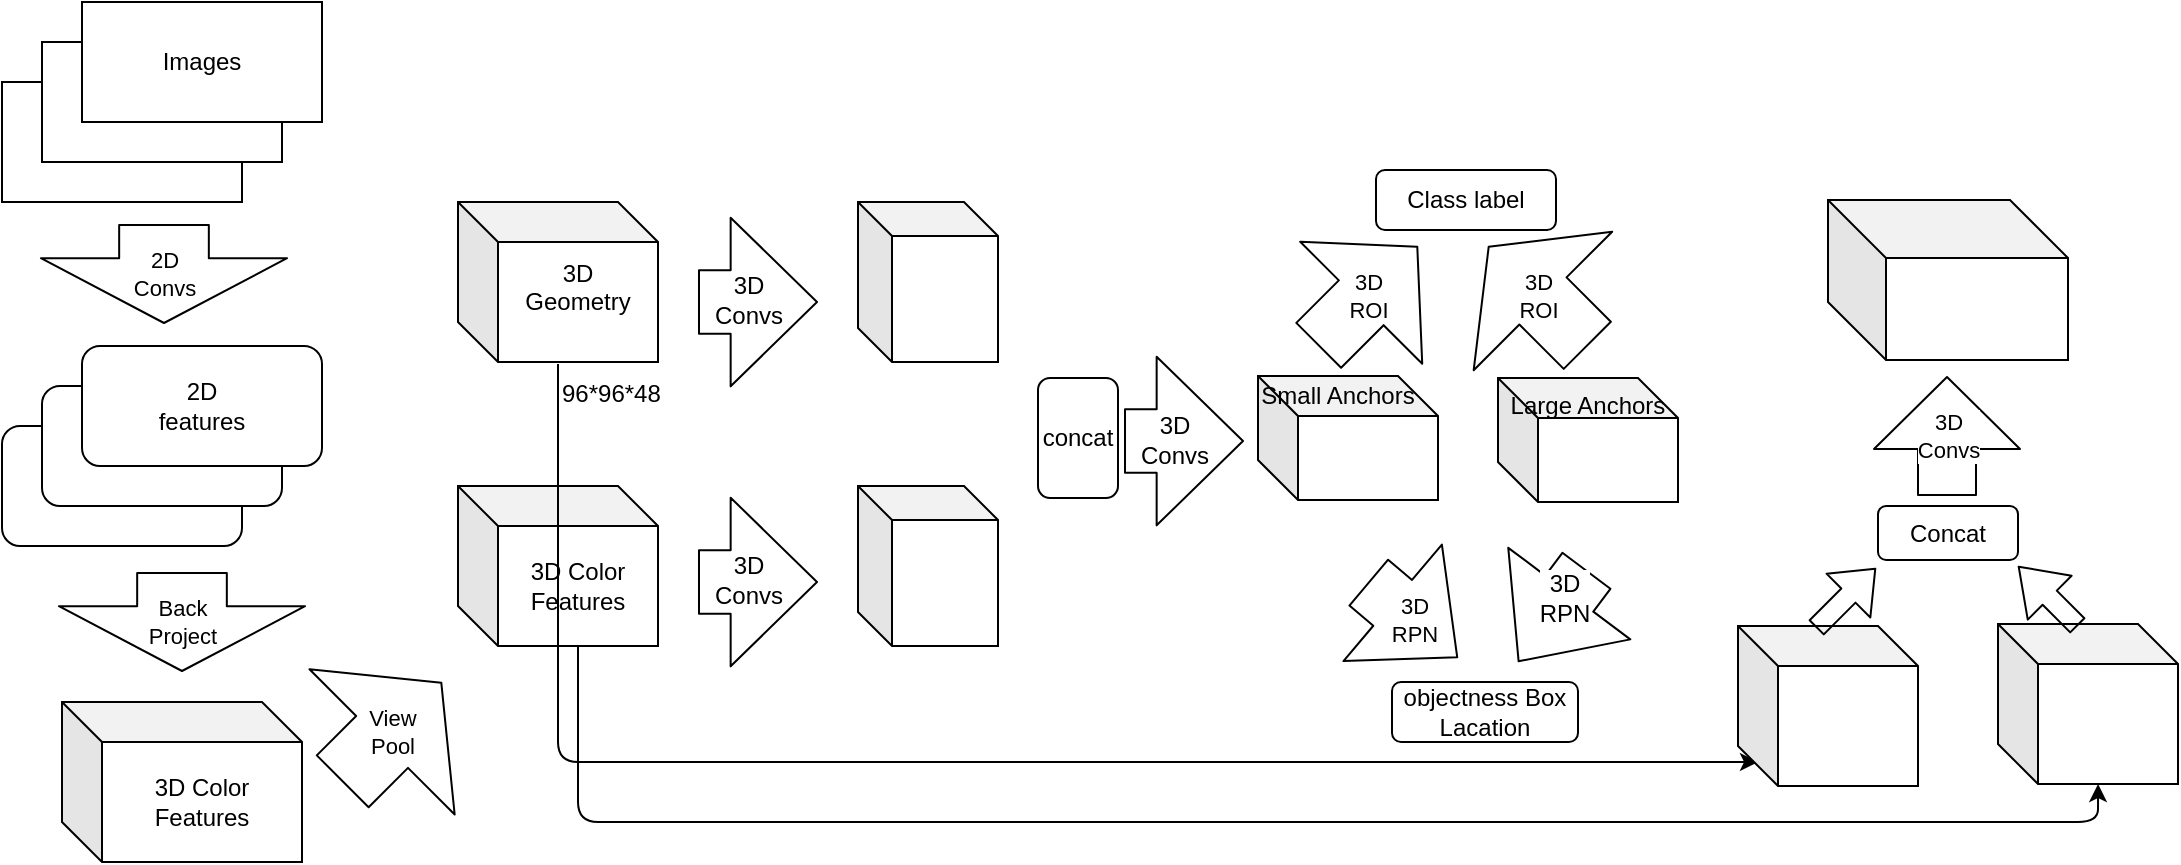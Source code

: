 <mxfile version="11.0.2" type="github"><diagram id="8dTToDnn2G2WXomE8Tt0" name="Page-1"><mxGraphModel dx="1102" dy="535" grid="1" gridSize="10" guides="1" tooltips="1" connect="1" arrows="1" fold="1" page="1" pageScale="1" pageWidth="827" pageHeight="1169" math="0" shadow="0"><root><mxCell id="0"/><mxCell id="1" parent="0"/><mxCell id="JRq2Q3PBXSEXSQGoBKzm-36" value="3D&lt;br&gt;ROI" style="shape=flexArrow;endArrow=classic;html=1;endWidth=63.611;endSize=12.45;width=33.333;" parent="1" edge="1"><mxGeometry width="50" height="50" relative="1" as="geometry"><mxPoint x="805" y="192" as="sourcePoint"/><mxPoint x="755" y="142" as="targetPoint"/></mxGeometry></mxCell><mxCell id="JRq2Q3PBXSEXSQGoBKzm-1" value="" style="rounded=0;whiteSpace=wrap;html=1;" parent="1" vertex="1"><mxGeometry x="12" y="60" width="120" height="60" as="geometry"/></mxCell><mxCell id="JRq2Q3PBXSEXSQGoBKzm-2" value="" style="rounded=0;whiteSpace=wrap;html=1;" parent="1" vertex="1"><mxGeometry x="32" y="40" width="120" height="60" as="geometry"/></mxCell><mxCell id="JRq2Q3PBXSEXSQGoBKzm-3" value="Images" style="rounded=0;whiteSpace=wrap;html=1;" parent="1" vertex="1"><mxGeometry x="52" y="20" width="120" height="60" as="geometry"/></mxCell><mxCell id="JRq2Q3PBXSEXSQGoBKzm-4" value="2D&lt;br&gt;Convs" style="shape=flexArrow;endArrow=classic;html=1;endWidth=77.241;endSize=10.469;width=44.828;" parent="1" edge="1"><mxGeometry width="50" height="50" relative="1" as="geometry"><mxPoint x="93" y="131" as="sourcePoint"/><mxPoint x="93" y="181" as="targetPoint"/></mxGeometry></mxCell><mxCell id="JRq2Q3PBXSEXSQGoBKzm-5" value="" style="rounded=1;whiteSpace=wrap;html=1;" parent="1" vertex="1"><mxGeometry x="12" y="232" width="120" height="60" as="geometry"/></mxCell><mxCell id="JRq2Q3PBXSEXSQGoBKzm-6" value="" style="rounded=1;whiteSpace=wrap;html=1;" parent="1" vertex="1"><mxGeometry x="32" y="212" width="120" height="60" as="geometry"/></mxCell><mxCell id="JRq2Q3PBXSEXSQGoBKzm-7" value="2D&lt;br&gt;features" style="rounded=1;whiteSpace=wrap;html=1;" parent="1" vertex="1"><mxGeometry x="52" y="192" width="120" height="60" as="geometry"/></mxCell><mxCell id="JRq2Q3PBXSEXSQGoBKzm-8" value="Back&lt;br&gt;Project" style="shape=flexArrow;endArrow=classic;html=1;endWidth=77.241;endSize=10.469;width=44.828;" parent="1" edge="1"><mxGeometry width="50" height="50" relative="1" as="geometry"><mxPoint x="102" y="305" as="sourcePoint"/><mxPoint x="102" y="355" as="targetPoint"/></mxGeometry></mxCell><mxCell id="JRq2Q3PBXSEXSQGoBKzm-9" value="3D Color&lt;br&gt;Features" style="shape=cube;whiteSpace=wrap;html=1;boundedLbl=1;backgroundOutline=1;darkOpacity=0.05;darkOpacity2=0.1;" parent="1" vertex="1"><mxGeometry x="42" y="370" width="120" height="80" as="geometry"/></mxCell><mxCell id="JRq2Q3PBXSEXSQGoBKzm-10" value="View&lt;br&gt;Pool" style="shape=flexArrow;endArrow=classic;html=1;endWidth=65;endSize=13.625;width=36.667;" parent="1" edge="1"><mxGeometry width="50" height="50" relative="1" as="geometry"><mxPoint x="182" y="410" as="sourcePoint"/><mxPoint x="232" y="360" as="targetPoint"/></mxGeometry></mxCell><mxCell id="JRq2Q3PBXSEXSQGoBKzm-12" value="3D&lt;br&gt;Geometry&lt;br&gt;&amp;nbsp; &amp;nbsp;&amp;nbsp;" style="shape=cube;whiteSpace=wrap;html=1;boundedLbl=1;backgroundOutline=1;darkOpacity=0.05;darkOpacity2=0.1;" parent="1" vertex="1"><mxGeometry x="240" y="120" width="100" height="80" as="geometry"/></mxCell><mxCell id="JRq2Q3PBXSEXSQGoBKzm-13" value="3D Color&lt;br&gt;Features" style="shape=cube;whiteSpace=wrap;html=1;boundedLbl=1;backgroundOutline=1;darkOpacity=0.05;darkOpacity2=0.1;" parent="1" vertex="1"><mxGeometry x="240" y="262" width="100" height="80" as="geometry"/></mxCell><mxCell id="JRq2Q3PBXSEXSQGoBKzm-14" value="96*96*48" style="text;html=1;" parent="1" vertex="1"><mxGeometry x="290" y="202" width="70" height="30" as="geometry"/></mxCell><mxCell id="JRq2Q3PBXSEXSQGoBKzm-15" value="" style="shape=flexArrow;endArrow=classic;html=1;endWidth=51.667;endSize=14.058;width=31.667;" parent="1" edge="1"><mxGeometry width="50" height="50" relative="1" as="geometry"><mxPoint x="360" y="170" as="sourcePoint"/><mxPoint x="420" y="170" as="targetPoint"/></mxGeometry></mxCell><mxCell id="JRq2Q3PBXSEXSQGoBKzm-16" value="3D&lt;br&gt;Convs" style="text;html=1;resizable=0;points=[];align=center;verticalAlign=middle;labelBackgroundColor=#ffffff;" parent="JRq2Q3PBXSEXSQGoBKzm-15" vertex="1" connectable="0"><mxGeometry x="-0.183" y="13" relative="1" as="geometry"><mxPoint y="12" as="offset"/></mxGeometry></mxCell><mxCell id="JRq2Q3PBXSEXSQGoBKzm-17" value="" style="shape=flexArrow;endArrow=classic;html=1;endWidth=51.667;endSize=14.058;width=31.667;" parent="1" edge="1"><mxGeometry width="50" height="50" relative="1" as="geometry"><mxPoint x="360" y="310" as="sourcePoint"/><mxPoint x="420" y="310" as="targetPoint"/></mxGeometry></mxCell><mxCell id="JRq2Q3PBXSEXSQGoBKzm-18" value="3D&lt;br&gt;Convs" style="text;html=1;resizable=0;points=[];align=center;verticalAlign=middle;labelBackgroundColor=#ffffff;" parent="JRq2Q3PBXSEXSQGoBKzm-17" vertex="1" connectable="0"><mxGeometry x="-0.183" y="13" relative="1" as="geometry"><mxPoint y="12" as="offset"/></mxGeometry></mxCell><mxCell id="JRq2Q3PBXSEXSQGoBKzm-19" value="" style="shape=cube;whiteSpace=wrap;html=1;boundedLbl=1;backgroundOutline=1;darkOpacity=0.05;darkOpacity2=0.1;size=17;" parent="1" vertex="1"><mxGeometry x="440" y="120" width="70" height="80" as="geometry"/></mxCell><mxCell id="JRq2Q3PBXSEXSQGoBKzm-22" value="" style="shape=cube;whiteSpace=wrap;html=1;boundedLbl=1;backgroundOutline=1;darkOpacity=0.05;darkOpacity2=0.1;size=17;" parent="1" vertex="1"><mxGeometry x="440" y="262" width="70" height="80" as="geometry"/></mxCell><mxCell id="JRq2Q3PBXSEXSQGoBKzm-23" value="concat" style="rounded=1;whiteSpace=wrap;html=1;" parent="1" vertex="1"><mxGeometry x="530" y="208" width="40" height="60" as="geometry"/></mxCell><mxCell id="JRq2Q3PBXSEXSQGoBKzm-26" value="" style="shape=flexArrow;endArrow=classic;html=1;endWidth=51.667;endSize=14.058;width=31.667;" parent="1" edge="1"><mxGeometry width="50" height="50" relative="1" as="geometry"><mxPoint x="573" y="239.5" as="sourcePoint"/><mxPoint x="633" y="239.5" as="targetPoint"/></mxGeometry></mxCell><mxCell id="JRq2Q3PBXSEXSQGoBKzm-27" value="3D&lt;br&gt;Convs" style="text;html=1;resizable=0;points=[];align=center;verticalAlign=middle;labelBackgroundColor=#ffffff;" parent="JRq2Q3PBXSEXSQGoBKzm-26" vertex="1" connectable="0"><mxGeometry x="-0.183" y="13" relative="1" as="geometry"><mxPoint y="12" as="offset"/></mxGeometry></mxCell><mxCell id="JRq2Q3PBXSEXSQGoBKzm-28" value="" style="shape=cube;whiteSpace=wrap;html=1;boundedLbl=1;backgroundOutline=1;darkOpacity=0.05;darkOpacity2=0.1;" parent="1" vertex="1"><mxGeometry x="640" y="207" width="90" height="62" as="geometry"/></mxCell><mxCell id="JRq2Q3PBXSEXSQGoBKzm-30" value="" style="shape=cube;whiteSpace=wrap;html=1;boundedLbl=1;backgroundOutline=1;darkOpacity=0.05;darkOpacity2=0.1;" parent="1" vertex="1"><mxGeometry x="760" y="208" width="90" height="62" as="geometry"/></mxCell><mxCell id="JRq2Q3PBXSEXSQGoBKzm-32" value="Small Anchors" style="text;html=1;strokeColor=none;fillColor=none;align=center;verticalAlign=middle;whiteSpace=wrap;rounded=0;" parent="1" vertex="1"><mxGeometry x="630" y="207" width="100" height="20" as="geometry"/></mxCell><mxCell id="JRq2Q3PBXSEXSQGoBKzm-33" value="Large Anchors" style="text;html=1;strokeColor=none;fillColor=none;align=center;verticalAlign=middle;whiteSpace=wrap;rounded=0;" parent="1" vertex="1"><mxGeometry x="755" y="212" width="100" height="20" as="geometry"/></mxCell><mxCell id="JRq2Q3PBXSEXSQGoBKzm-34" value="3D&lt;br&gt;ROI" style="shape=flexArrow;endArrow=classic;html=1;endWidth=53.611;endSize=12.883;width=31.667;" parent="1" edge="1"><mxGeometry width="50" height="50" relative="1" as="geometry"><mxPoint x="670" y="192" as="sourcePoint"/><mxPoint x="720" y="142" as="targetPoint"/></mxGeometry></mxCell><mxCell id="JRq2Q3PBXSEXSQGoBKzm-37" value="Class label" style="rounded=1;whiteSpace=wrap;html=1;" parent="1" vertex="1"><mxGeometry x="699" y="104" width="90" height="30" as="geometry"/></mxCell><mxCell id="JRq2Q3PBXSEXSQGoBKzm-38" value="3D&lt;br&gt;RPN" style="shape=flexArrow;endArrow=classic;html=1;endWidth=45.278;endSize=13.75;width=30;" parent="1" edge="1"><mxGeometry width="50" height="50" relative="1" as="geometry"><mxPoint x="695" y="310" as="sourcePoint"/><mxPoint x="740" y="348" as="targetPoint"/></mxGeometry></mxCell><mxCell id="JRq2Q3PBXSEXSQGoBKzm-39" value="" style="shape=flexArrow;endArrow=classic;html=1;endWidth=45.278;endSize=13.75;width=30;" parent="1" edge="1"><mxGeometry width="50" height="50" relative="1" as="geometry"><mxPoint x="804.5" y="304" as="sourcePoint"/><mxPoint x="770" y="350" as="targetPoint"/></mxGeometry></mxCell><mxCell id="JRq2Q3PBXSEXSQGoBKzm-40" value="3D&lt;br&gt;RPN" style="text;html=1;resizable=0;points=[];align=center;verticalAlign=middle;labelBackgroundColor=#ffffff;" parent="JRq2Q3PBXSEXSQGoBKzm-39" vertex="1" connectable="0"><mxGeometry x="-0.362" y="-1" relative="1" as="geometry"><mxPoint as="offset"/></mxGeometry></mxCell><mxCell id="JRq2Q3PBXSEXSQGoBKzm-41" value="objectness Box&lt;br&gt;Lacation" style="rounded=1;whiteSpace=wrap;html=1;" parent="1" vertex="1"><mxGeometry x="707" y="360" width="93" height="30" as="geometry"/></mxCell><mxCell id="W9sIAA5rkvRDu5AHwiE3-2" value="" style="endArrow=classic;html=1;exitX=0;exitY=0;exitDx=60;exitDy=80;exitPerimeter=0;entryX=0.556;entryY=1;entryDx=0;entryDy=0;entryPerimeter=0;" edge="1" parent="1" source="JRq2Q3PBXSEXSQGoBKzm-13" target="W9sIAA5rkvRDu5AHwiE3-5"><mxGeometry width="50" height="50" relative="1" as="geometry"><mxPoint x="330" y="470" as="sourcePoint"/><mxPoint x="1060" y="420" as="targetPoint"/><Array as="points"><mxPoint x="300" y="430"/><mxPoint x="1060" y="430"/></Array></mxGeometry></mxCell><mxCell id="W9sIAA5rkvRDu5AHwiE3-3" value="" style="endArrow=classic;html=1;exitX=0.5;exitY=1.038;exitDx=0;exitDy=0;exitPerimeter=0;entryX=0.111;entryY=0.875;entryDx=0;entryDy=0;entryPerimeter=0;" edge="1" parent="1"><mxGeometry width="50" height="50" relative="1" as="geometry"><mxPoint x="290" y="201" as="sourcePoint"/><mxPoint x="890" y="400" as="targetPoint"/><Array as="points"><mxPoint x="290" y="400"/></Array></mxGeometry></mxCell><mxCell id="W9sIAA5rkvRDu5AHwiE3-4" value="" style="shape=cube;whiteSpace=wrap;html=1;boundedLbl=1;backgroundOutline=1;darkOpacity=0.05;darkOpacity2=0.1;" vertex="1" parent="1"><mxGeometry x="880" y="332" width="90" height="80" as="geometry"/></mxCell><mxCell id="W9sIAA5rkvRDu5AHwiE3-5" value="" style="shape=cube;whiteSpace=wrap;html=1;boundedLbl=1;backgroundOutline=1;darkOpacity=0.05;darkOpacity2=0.1;" vertex="1" parent="1"><mxGeometry x="1010" y="331" width="90" height="80" as="geometry"/></mxCell><mxCell id="W9sIAA5rkvRDu5AHwiE3-7" value="" style="shape=flexArrow;endArrow=classic;html=1;" edge="1" parent="1"><mxGeometry width="50" height="50" relative="1" as="geometry"><mxPoint x="919" y="333" as="sourcePoint"/><mxPoint x="949" y="303" as="targetPoint"/></mxGeometry></mxCell><mxCell id="W9sIAA5rkvRDu5AHwiE3-8" value="" style="shape=flexArrow;endArrow=classic;html=1;width=10;endSize=6.97;" edge="1" parent="1"><mxGeometry width="50" height="50" relative="1" as="geometry"><mxPoint x="1050" y="332" as="sourcePoint"/><mxPoint x="1020" y="302" as="targetPoint"/></mxGeometry></mxCell><mxCell id="W9sIAA5rkvRDu5AHwiE3-9" value="Concat" style="rounded=1;whiteSpace=wrap;html=1;" vertex="1" parent="1"><mxGeometry x="950" y="272" width="70" height="27" as="geometry"/></mxCell><mxCell id="W9sIAA5rkvRDu5AHwiE3-10" value="3D&lt;br&gt;Convs" style="shape=flexArrow;endArrow=classic;html=1;endWidth=43;endSize=11.67;width=29;" edge="1" parent="1"><mxGeometry width="50" height="50" relative="1" as="geometry"><mxPoint x="984.5" y="267" as="sourcePoint"/><mxPoint x="984.5" y="207" as="targetPoint"/></mxGeometry></mxCell><mxCell id="W9sIAA5rkvRDu5AHwiE3-12" value="" style="shape=cube;whiteSpace=wrap;html=1;boundedLbl=1;backgroundOutline=1;darkOpacity=0.05;darkOpacity2=0.1;size=29;" vertex="1" parent="1"><mxGeometry x="925" y="119" width="120" height="80" as="geometry"/></mxCell></root></mxGraphModel></diagram></mxfile>